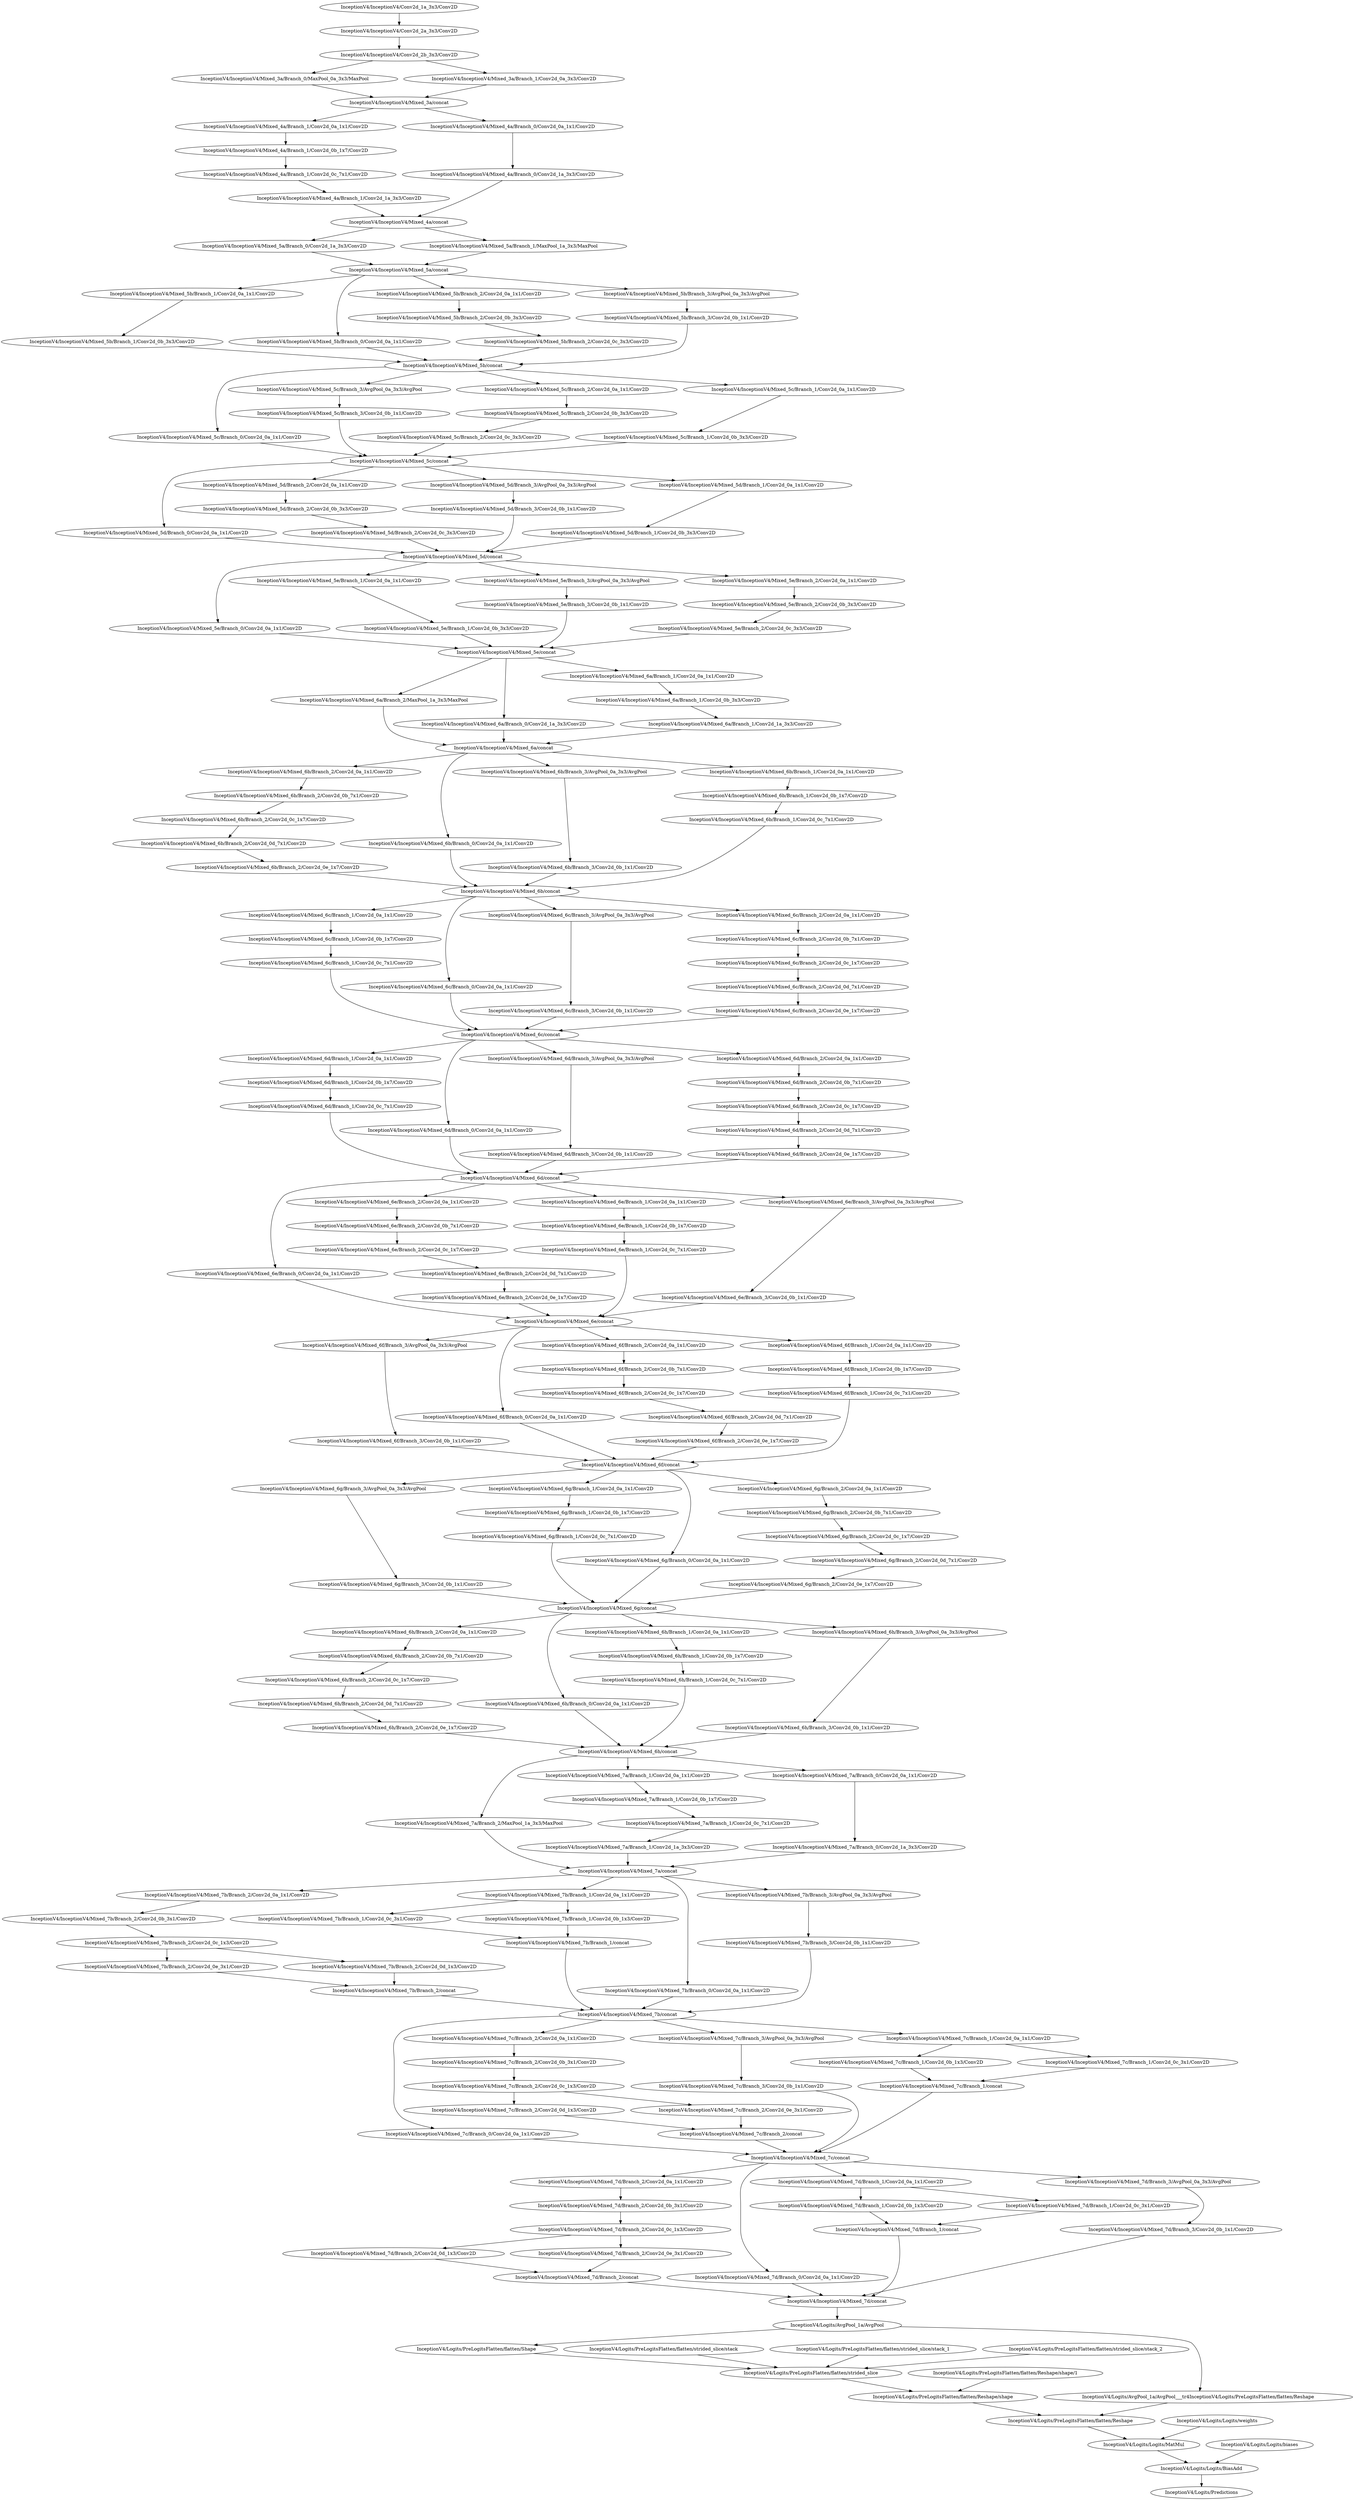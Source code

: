 digraph G {
"InceptionV4/InceptionV4/Conv2d_1a_3x3/Conv2D"->"InceptionV4/InceptionV4/Conv2d_2a_3x3/Conv2D";
"InceptionV4/InceptionV4/Conv2d_1a_3x3/Conv2D" [weight=1.0725555555555557];
"InceptionV4/InceptionV4/Conv2d_2a_3x3/Conv2D"->"InceptionV4/InceptionV4/Conv2d_2b_3x3/Conv2D";
"InceptionV4/InceptionV4/Conv2d_2a_3x3/Conv2D" [weight=3.6463];
"InceptionV4/InceptionV4/Conv2d_2b_3x3/Conv2D"->"InceptionV4/InceptionV4/Mixed_3a/Branch_0/MaxPool_0a_3x3/MaxPool";
"InceptionV4/InceptionV4/Conv2d_2b_3x3/Conv2D"->"InceptionV4/InceptionV4/Mixed_3a/Branch_1/Conv2d_0a_3x3/Conv2D";
"InceptionV4/InceptionV4/Conv2d_2b_3x3/Conv2D" [weight=6.1783];
"InceptionV4/InceptionV4/Mixed_3a/Branch_0/MaxPool_0a_3x3/MaxPool"->"InceptionV4/InceptionV4/Mixed_3a/concat";
"InceptionV4/InceptionV4/Mixed_3a/Branch_0/MaxPool_0a_3x3/MaxPool" [weight=0.803];
"InceptionV4/InceptionV4/Mixed_3a/Branch_1/Conv2d_0a_3x3/Conv2D"->"InceptionV4/InceptionV4/Mixed_3a/concat";
"InceptionV4/InceptionV4/Mixed_3a/Branch_1/Conv2d_0a_3x3/Conv2D" [weight=10.3258];
"InceptionV4/InceptionV4/Mixed_3a/concat"->"InceptionV4/InceptionV4/Mixed_4a/Branch_1/Conv2d_0a_1x1/Conv2D";
"InceptionV4/InceptionV4/Mixed_3a/concat"->"InceptionV4/InceptionV4/Mixed_4a/Branch_0/Conv2d_0a_1x1/Conv2D";
"InceptionV4/InceptionV4/Mixed_3a/concat" [weight=0.277];
"InceptionV4/InceptionV4/Mixed_4a/Branch_0/Conv2d_0a_1x1/Conv2D"->"InceptionV4/InceptionV4/Mixed_4a/Branch_0/Conv2d_1a_3x3/Conv2D";
"InceptionV4/InceptionV4/Mixed_4a/Branch_0/Conv2d_0a_1x1/Conv2D" [weight=2.1683000000000003];
"InceptionV4/InceptionV4/Mixed_4a/Branch_0/Conv2d_1a_3x3/Conv2D"->"InceptionV4/InceptionV4/Mixed_4a/concat";
"InceptionV4/InceptionV4/Mixed_4a/Branch_0/Conv2d_1a_3x3/Conv2D" [weight=3.3636];
"InceptionV4/InceptionV4/Mixed_4a/Branch_1/Conv2d_0a_1x1/Conv2D"->"InceptionV4/InceptionV4/Mixed_4a/Branch_1/Conv2d_0b_1x7/Conv2D";
"InceptionV4/InceptionV4/Mixed_4a/Branch_1/Conv2d_0a_1x1/Conv2D" [weight=2.1966];
"InceptionV4/InceptionV4/Mixed_4a/Branch_1/Conv2d_0b_1x7/Conv2D"->"InceptionV4/InceptionV4/Mixed_4a/Branch_1/Conv2d_0c_7x1/Conv2D";
"InceptionV4/InceptionV4/Mixed_4a/Branch_1/Conv2d_0b_1x7/Conv2D" [weight=5.3891];
"InceptionV4/InceptionV4/Mixed_4a/Branch_1/Conv2d_0c_7x1/Conv2D"->"InceptionV4/InceptionV4/Mixed_4a/Branch_1/Conv2d_1a_3x3/Conv2D";
"InceptionV4/InceptionV4/Mixed_4a/Branch_1/Conv2d_0c_7x1/Conv2D" [weight=5.7053];
"InceptionV4/InceptionV4/Mixed_4a/Branch_1/Conv2d_1a_3x3/Conv2D"->"InceptionV4/InceptionV4/Mixed_4a/concat";
"InceptionV4/InceptionV4/Mixed_4a/Branch_1/Conv2d_1a_3x3/Conv2D" [weight=3.3491];
"InceptionV4/InceptionV4/Mixed_4a/concat"->"InceptionV4/InceptionV4/Mixed_5a/Branch_0/Conv2d_1a_3x3/Conv2D";
"InceptionV4/InceptionV4/Mixed_4a/concat"->"InceptionV4/InceptionV4/Mixed_5a/Branch_1/MaxPool_1a_3x3/MaxPool";
"InceptionV4/InceptionV4/Mixed_4a/concat" [weight=0.38222222222222224];
"InceptionV4/InceptionV4/Mixed_5a/Branch_0/Conv2d_1a_3x3/Conv2D"->"InceptionV4/InceptionV4/Mixed_5a/concat";
"InceptionV4/InceptionV4/Mixed_5a/Branch_0/Conv2d_1a_3x3/Conv2D" [weight=15.5603];
"InceptionV4/InceptionV4/Mixed_5a/Branch_1/MaxPool_1a_3x3/MaxPool"->"InceptionV4/InceptionV4/Mixed_5a/concat";
"InceptionV4/InceptionV4/Mixed_5a/Branch_1/MaxPool_1a_3x3/MaxPool" [weight=0.4681];
"InceptionV4/InceptionV4/Mixed_5a/concat"->"InceptionV4/InceptionV4/Mixed_5b/Branch_1/Conv2d_0a_1x1/Conv2D";
"InceptionV4/InceptionV4/Mixed_5a/concat"->"InceptionV4/InceptionV4/Mixed_5b/Branch_0/Conv2d_0a_1x1/Conv2D";
"InceptionV4/InceptionV4/Mixed_5a/concat"->"InceptionV4/InceptionV4/Mixed_5b/Branch_2/Conv2d_0a_1x1/Conv2D";
"InceptionV4/InceptionV4/Mixed_5a/concat"->"InceptionV4/InceptionV4/Mixed_5b/Branch_3/AvgPool_0a_3x3/AvgPool";
"InceptionV4/InceptionV4/Mixed_5a/concat" [weight=0.16];
"InceptionV4/InceptionV4/Mixed_5b/Branch_0/Conv2d_0a_1x1/Conv2D"->"InceptionV4/InceptionV4/Mixed_5b/concat";
"InceptionV4/InceptionV4/Mixed_5b/Branch_0/Conv2d_0a_1x1/Conv2D" [weight=1.7216];
"InceptionV4/InceptionV4/Mixed_5b/Branch_1/Conv2d_0a_1x1/Conv2D"->"InceptionV4/InceptionV4/Mixed_5b/Branch_1/Conv2d_0b_3x3/Conv2D";
"InceptionV4/InceptionV4/Mixed_5b/Branch_1/Conv2d_0a_1x1/Conv2D" [weight=1.1890999999999998];
"InceptionV4/InceptionV4/Mixed_5b/Branch_1/Conv2d_0b_3x3/Conv2D"->"InceptionV4/InceptionV4/Mixed_5b/concat";
"InceptionV4/InceptionV4/Mixed_5b/Branch_1/Conv2d_0b_3x3/Conv2D" [weight=0.98];
"InceptionV4/InceptionV4/Mixed_5b/Branch_2/Conv2d_0a_1x1/Conv2D"->"InceptionV4/InceptionV4/Mixed_5b/Branch_2/Conv2d_0b_3x3/Conv2D";
"InceptionV4/InceptionV4/Mixed_5b/Branch_2/Conv2d_0a_1x1/Conv2D" [weight=1.2145];
"InceptionV4/InceptionV4/Mixed_5b/Branch_2/Conv2d_0b_3x3/Conv2D"->"InceptionV4/InceptionV4/Mixed_5b/Branch_2/Conv2d_0c_3x3/Conv2D";
"InceptionV4/InceptionV4/Mixed_5b/Branch_2/Conv2d_0b_3x3/Conv2D" [weight=0.9682000000000001];
"InceptionV4/InceptionV4/Mixed_5b/Branch_2/Conv2d_0c_3x3/Conv2D"->"InceptionV4/InceptionV4/Mixed_5b/concat";
"InceptionV4/InceptionV4/Mixed_5b/Branch_2/Conv2d_0c_3x3/Conv2D" [weight=1.3411];
"InceptionV4/InceptionV4/Mixed_5b/Branch_3/AvgPool_0a_3x3/AvgPool"->"InceptionV4/InceptionV4/Mixed_5b/Branch_3/Conv2d_0b_1x1/Conv2D";
"InceptionV4/InceptionV4/Mixed_5b/Branch_3/AvgPool_0a_3x3/AvgPool" [weight=0.9386];
"InceptionV4/InceptionV4/Mixed_5b/Branch_3/Conv2d_0b_1x1/Conv2D"->"InceptionV4/InceptionV4/Mixed_5b/concat";
"InceptionV4/InceptionV4/Mixed_5b/Branch_3/Conv2d_0b_1x1/Conv2D" [weight=1.5762];
"InceptionV4/InceptionV4/Mixed_5b/concat"->"InceptionV4/InceptionV4/Mixed_5c/Branch_0/Conv2d_0a_1x1/Conv2D";
"InceptionV4/InceptionV4/Mixed_5b/concat"->"InceptionV4/InceptionV4/Mixed_5c/Branch_3/AvgPool_0a_3x3/AvgPool";
"InceptionV4/InceptionV4/Mixed_5b/concat"->"InceptionV4/InceptionV4/Mixed_5c/Branch_2/Conv2d_0a_1x1/Conv2D";
"InceptionV4/InceptionV4/Mixed_5b/concat"->"InceptionV4/InceptionV4/Mixed_5c/Branch_1/Conv2d_0a_1x1/Conv2D";
"InceptionV4/InceptionV4/Mixed_5b/concat" [weight=0.1675];
"InceptionV4/InceptionV4/Mixed_5c/Branch_0/Conv2d_0a_1x1/Conv2D"->"InceptionV4/InceptionV4/Mixed_5c/concat";
"InceptionV4/InceptionV4/Mixed_5c/Branch_0/Conv2d_0a_1x1/Conv2D" [weight=1.6969];
"InceptionV4/InceptionV4/Mixed_5c/Branch_1/Conv2d_0a_1x1/Conv2D"->"InceptionV4/InceptionV4/Mixed_5c/Branch_1/Conv2d_0b_3x3/Conv2D";
"InceptionV4/InceptionV4/Mixed_5c/Branch_1/Conv2d_0a_1x1/Conv2D" [weight=1.1481];
"InceptionV4/InceptionV4/Mixed_5c/Branch_1/Conv2d_0b_3x3/Conv2D"->"InceptionV4/InceptionV4/Mixed_5c/concat";
"InceptionV4/InceptionV4/Mixed_5c/Branch_1/Conv2d_0b_3x3/Conv2D" [weight=0.9941];
"InceptionV4/InceptionV4/Mixed_5c/Branch_2/Conv2d_0a_1x1/Conv2D"->"InceptionV4/InceptionV4/Mixed_5c/Branch_2/Conv2d_0b_3x3/Conv2D";
"InceptionV4/InceptionV4/Mixed_5c/Branch_2/Conv2d_0a_1x1/Conv2D" [weight=1.1995];
"InceptionV4/InceptionV4/Mixed_5c/Branch_2/Conv2d_0b_3x3/Conv2D"->"InceptionV4/InceptionV4/Mixed_5c/Branch_2/Conv2d_0c_3x3/Conv2D";
"InceptionV4/InceptionV4/Mixed_5c/Branch_2/Conv2d_0b_3x3/Conv2D" [weight=0.9641000000000001];
"InceptionV4/InceptionV4/Mixed_5c/Branch_2/Conv2d_0c_3x3/Conv2D"->"InceptionV4/InceptionV4/Mixed_5c/concat";
"InceptionV4/InceptionV4/Mixed_5c/Branch_2/Conv2d_0c_3x3/Conv2D" [weight=1.3557000000000001];
"InceptionV4/InceptionV4/Mixed_5c/Branch_3/AvgPool_0a_3x3/AvgPool"->"InceptionV4/InceptionV4/Mixed_5c/Branch_3/Conv2d_0b_1x1/Conv2D";
"InceptionV4/InceptionV4/Mixed_5c/Branch_3/AvgPool_0a_3x3/AvgPool" [weight=0.9281];
"InceptionV4/InceptionV4/Mixed_5c/Branch_3/Conv2d_0b_1x1/Conv2D"->"InceptionV4/InceptionV4/Mixed_5c/concat";
"InceptionV4/InceptionV4/Mixed_5c/Branch_3/Conv2d_0b_1x1/Conv2D" [weight=1.5555999999999999];
"InceptionV4/InceptionV4/Mixed_5c/concat"->"InceptionV4/InceptionV4/Mixed_5d/Branch_0/Conv2d_0a_1x1/Conv2D";
"InceptionV4/InceptionV4/Mixed_5c/concat"->"InceptionV4/InceptionV4/Mixed_5d/Branch_2/Conv2d_0a_1x1/Conv2D";
"InceptionV4/InceptionV4/Mixed_5c/concat"->"InceptionV4/InceptionV4/Mixed_5d/Branch_3/AvgPool_0a_3x3/AvgPool";
"InceptionV4/InceptionV4/Mixed_5c/concat"->"InceptionV4/InceptionV4/Mixed_5d/Branch_1/Conv2d_0a_1x1/Conv2D";
"InceptionV4/InceptionV4/Mixed_5c/concat" [weight=0.1633];
"InceptionV4/InceptionV4/Mixed_5d/Branch_0/Conv2d_0a_1x1/Conv2D"->"InceptionV4/InceptionV4/Mixed_5d/concat";
"InceptionV4/InceptionV4/Mixed_5d/Branch_0/Conv2d_0a_1x1/Conv2D" [weight=1.6944000000000001];
"InceptionV4/InceptionV4/Mixed_5d/Branch_1/Conv2d_0a_1x1/Conv2D"->"InceptionV4/InceptionV4/Mixed_5d/Branch_1/Conv2d_0b_3x3/Conv2D";
"InceptionV4/InceptionV4/Mixed_5d/Branch_1/Conv2d_0a_1x1/Conv2D" [weight=1.1300999999999999];
"InceptionV4/InceptionV4/Mixed_5d/Branch_1/Conv2d_0b_3x3/Conv2D"->"InceptionV4/InceptionV4/Mixed_5d/concat";
"InceptionV4/InceptionV4/Mixed_5d/Branch_1/Conv2d_0b_3x3/Conv2D" [weight=0.9811];
"InceptionV4/InceptionV4/Mixed_5d/Branch_2/Conv2d_0a_1x1/Conv2D"->"InceptionV4/InceptionV4/Mixed_5d/Branch_2/Conv2d_0b_3x3/Conv2D";
"InceptionV4/InceptionV4/Mixed_5d/Branch_2/Conv2d_0a_1x1/Conv2D" [weight=1.2012];
"InceptionV4/InceptionV4/Mixed_5d/Branch_2/Conv2d_0b_3x3/Conv2D"->"InceptionV4/InceptionV4/Mixed_5d/Branch_2/Conv2d_0c_3x3/Conv2D";
"InceptionV4/InceptionV4/Mixed_5d/Branch_2/Conv2d_0b_3x3/Conv2D" [weight=0.9587];
"InceptionV4/InceptionV4/Mixed_5d/Branch_2/Conv2d_0c_3x3/Conv2D"->"InceptionV4/InceptionV4/Mixed_5d/concat";
"InceptionV4/InceptionV4/Mixed_5d/Branch_2/Conv2d_0c_3x3/Conv2D" [weight=1.3349000000000002];
"InceptionV4/InceptionV4/Mixed_5d/Branch_3/AvgPool_0a_3x3/AvgPool"->"InceptionV4/InceptionV4/Mixed_5d/Branch_3/Conv2d_0b_1x1/Conv2D";
"InceptionV4/InceptionV4/Mixed_5d/Branch_3/AvgPool_0a_3x3/AvgPool" [weight=0.9308];
"InceptionV4/InceptionV4/Mixed_5d/Branch_3/Conv2d_0b_1x1/Conv2D"->"InceptionV4/InceptionV4/Mixed_5d/concat";
"InceptionV4/InceptionV4/Mixed_5d/Branch_3/Conv2d_0b_1x1/Conv2D" [weight=1.5574000000000001];
"InceptionV4/InceptionV4/Mixed_5d/concat"->"InceptionV4/InceptionV4/Mixed_5e/Branch_0/Conv2d_0a_1x1/Conv2D";
"InceptionV4/InceptionV4/Mixed_5d/concat"->"InceptionV4/InceptionV4/Mixed_5e/Branch_1/Conv2d_0a_1x1/Conv2D";
"InceptionV4/InceptionV4/Mixed_5d/concat"->"InceptionV4/InceptionV4/Mixed_5e/Branch_3/AvgPool_0a_3x3/AvgPool";
"InceptionV4/InceptionV4/Mixed_5d/concat"->"InceptionV4/InceptionV4/Mixed_5e/Branch_2/Conv2d_0a_1x1/Conv2D";
"InceptionV4/InceptionV4/Mixed_5d/concat" [weight=0.157];
"InceptionV4/InceptionV4/Mixed_5e/Branch_0/Conv2d_0a_1x1/Conv2D"->"InceptionV4/InceptionV4/Mixed_5e/concat";
"InceptionV4/InceptionV4/Mixed_5e/Branch_0/Conv2d_0a_1x1/Conv2D" [weight=1.6859000000000002];
"InceptionV4/InceptionV4/Mixed_5e/Branch_1/Conv2d_0a_1x1/Conv2D"->"InceptionV4/InceptionV4/Mixed_5e/Branch_1/Conv2d_0b_3x3/Conv2D";
"InceptionV4/InceptionV4/Mixed_5e/Branch_1/Conv2d_0a_1x1/Conv2D" [weight=1.1317000000000002];
"InceptionV4/InceptionV4/Mixed_5e/Branch_1/Conv2d_0b_3x3/Conv2D"->"InceptionV4/InceptionV4/Mixed_5e/concat";
"InceptionV4/InceptionV4/Mixed_5e/Branch_1/Conv2d_0b_3x3/Conv2D" [weight=0.9777];
"InceptionV4/InceptionV4/Mixed_5e/Branch_2/Conv2d_0a_1x1/Conv2D"->"InceptionV4/InceptionV4/Mixed_5e/Branch_2/Conv2d_0b_3x3/Conv2D";
"InceptionV4/InceptionV4/Mixed_5e/Branch_2/Conv2d_0a_1x1/Conv2D" [weight=1.1952];
"InceptionV4/InceptionV4/Mixed_5e/Branch_2/Conv2d_0b_3x3/Conv2D"->"InceptionV4/InceptionV4/Mixed_5e/Branch_2/Conv2d_0c_3x3/Conv2D";
"InceptionV4/InceptionV4/Mixed_5e/Branch_2/Conv2d_0b_3x3/Conv2D" [weight=0.953];
"InceptionV4/InceptionV4/Mixed_5e/Branch_2/Conv2d_0c_3x3/Conv2D"->"InceptionV4/InceptionV4/Mixed_5e/concat";
"InceptionV4/InceptionV4/Mixed_5e/Branch_2/Conv2d_0c_3x3/Conv2D" [weight=1.3354000000000001];
"InceptionV4/InceptionV4/Mixed_5e/Branch_3/AvgPool_0a_3x3/AvgPool"->"InceptionV4/InceptionV4/Mixed_5e/Branch_3/Conv2d_0b_1x1/Conv2D";
"InceptionV4/InceptionV4/Mixed_5e/Branch_3/AvgPool_0a_3x3/AvgPool" [weight=0.9311];
"InceptionV4/InceptionV4/Mixed_5e/Branch_3/Conv2d_0b_1x1/Conv2D"->"InceptionV4/InceptionV4/Mixed_5e/concat";
"InceptionV4/InceptionV4/Mixed_5e/Branch_3/Conv2d_0b_1x1/Conv2D" [weight=1.538];
"InceptionV4/InceptionV4/Mixed_5e/concat"->"InceptionV4/InceptionV4/Mixed_6a/Branch_2/MaxPool_1a_3x3/MaxPool";
"InceptionV4/InceptionV4/Mixed_5e/concat"->"InceptionV4/InceptionV4/Mixed_6a/Branch_0/Conv2d_1a_3x3/Conv2D";
"InceptionV4/InceptionV4/Mixed_5e/concat"->"InceptionV4/InceptionV4/Mixed_6a/Branch_1/Conv2d_0a_1x1/Conv2D";
"InceptionV4/InceptionV4/Mixed_5e/concat" [weight=0.15444444444444447];
"InceptionV4/InceptionV4/Mixed_6a/Branch_0/Conv2d_1a_3x3/Conv2D"->"InceptionV4/InceptionV4/Mixed_6a/concat";
"InceptionV4/InceptionV4/Mixed_6a/Branch_0/Conv2d_1a_3x3/Conv2D" [weight=15.2776];
"InceptionV4/InceptionV4/Mixed_6a/Branch_1/Conv2d_0a_1x1/Conv2D"->"InceptionV4/InceptionV4/Mixed_6a/Branch_1/Conv2d_0b_3x3/Conv2D";
"InceptionV4/InceptionV4/Mixed_6a/Branch_1/Conv2d_0a_1x1/Conv2D" [weight=3.1624];
"InceptionV4/InceptionV4/Mixed_6a/Branch_1/Conv2d_0b_3x3/Conv2D"->"InceptionV4/InceptionV4/Mixed_6a/Branch_1/Conv2d_1a_3x3/Conv2D";
"InceptionV4/InceptionV4/Mixed_6a/Branch_1/Conv2d_0b_3x3/Conv2D" [weight=5.531];
"InceptionV4/InceptionV4/Mixed_6a/Branch_1/Conv2d_1a_3x3/Conv2D"->"InceptionV4/InceptionV4/Mixed_6a/concat";
"InceptionV4/InceptionV4/Mixed_6a/Branch_1/Conv2d_1a_3x3/Conv2D" [weight=5.8968];
"InceptionV4/InceptionV4/Mixed_6a/Branch_2/MaxPool_1a_3x3/MaxPool"->"InceptionV4/InceptionV4/Mixed_6a/concat";
"InceptionV4/InceptionV4/Mixed_6a/Branch_2/MaxPool_1a_3x3/MaxPool" [weight=0.24869999999999998];
"InceptionV4/InceptionV4/Mixed_6a/concat"->"InceptionV4/InceptionV4/Mixed_6b/Branch_2/Conv2d_0a_1x1/Conv2D";
"InceptionV4/InceptionV4/Mixed_6a/concat"->"InceptionV4/InceptionV4/Mixed_6b/Branch_0/Conv2d_0a_1x1/Conv2D";
"InceptionV4/InceptionV4/Mixed_6a/concat"->"InceptionV4/InceptionV4/Mixed_6b/Branch_3/AvgPool_0a_3x3/AvgPool";
"InceptionV4/InceptionV4/Mixed_6a/concat"->"InceptionV4/InceptionV4/Mixed_6b/Branch_1/Conv2d_0a_1x1/Conv2D";
"InceptionV4/InceptionV4/Mixed_6a/concat" [weight=0.10022222222222223];
"InceptionV4/InceptionV4/Mixed_6b/Branch_0/Conv2d_0a_1x1/Conv2D"->"InceptionV4/InceptionV4/Mixed_6b/concat";
"InceptionV4/InceptionV4/Mixed_6b/Branch_0/Conv2d_0a_1x1/Conv2D" [weight=4.1148];
"InceptionV4/InceptionV4/Mixed_6b/Branch_1/Conv2d_0a_1x1/Conv2D"->"InceptionV4/InceptionV4/Mixed_6b/Branch_1/Conv2d_0b_1x7/Conv2D";
"InceptionV4/InceptionV4/Mixed_6b/Branch_1/Conv2d_0a_1x1/Conv2D" [weight=2.1213];
"InceptionV4/InceptionV4/Mixed_6b/Branch_1/Conv2d_0b_1x7/Conv2D"->"InceptionV4/InceptionV4/Mixed_6b/Branch_1/Conv2d_0c_7x1/Conv2D";
"InceptionV4/InceptionV4/Mixed_6b/Branch_1/Conv2d_0b_1x7/Conv2D" [weight=3.3394];
"InceptionV4/InceptionV4/Mixed_6b/Branch_1/Conv2d_0c_7x1/Conv2D"->"InceptionV4/InceptionV4/Mixed_6b/concat";
"InceptionV4/InceptionV4/Mixed_6b/Branch_1/Conv2d_0c_7x1/Conv2D" [weight=4.5039];
"InceptionV4/InceptionV4/Mixed_6b/Branch_2/Conv2d_0a_1x1/Conv2D"->"InceptionV4/InceptionV4/Mixed_6b/Branch_2/Conv2d_0b_7x1/Conv2D";
"InceptionV4/InceptionV4/Mixed_6b/Branch_2/Conv2d_0a_1x1/Conv2D" [weight=2.1895];
"InceptionV4/InceptionV4/Mixed_6b/Branch_2/Conv2d_0b_7x1/Conv2D"->"InceptionV4/InceptionV4/Mixed_6b/Branch_2/Conv2d_0c_1x7/Conv2D";
"InceptionV4/InceptionV4/Mixed_6b/Branch_2/Conv2d_0b_7x1/Conv2D" [weight=2.9032];
"InceptionV4/InceptionV4/Mixed_6b/Branch_2/Conv2d_0c_1x7/Conv2D"->"InceptionV4/InceptionV4/Mixed_6b/Branch_2/Conv2d_0d_7x1/Conv2D";
"InceptionV4/InceptionV4/Mixed_6b/Branch_2/Conv2d_0c_1x7/Conv2D" [weight=3.3316];
"InceptionV4/InceptionV4/Mixed_6b/Branch_2/Conv2d_0d_7x1/Conv2D"->"InceptionV4/InceptionV4/Mixed_6b/Branch_2/Conv2d_0e_1x7/Conv2D";
"InceptionV4/InceptionV4/Mixed_6b/Branch_2/Conv2d_0d_7x1/Conv2D" [weight=3.9471];
"InceptionV4/InceptionV4/Mixed_6b/Branch_2/Conv2d_0e_1x7/Conv2D"->"InceptionV4/InceptionV4/Mixed_6b/concat";
"InceptionV4/InceptionV4/Mixed_6b/Branch_2/Conv2d_0e_1x7/Conv2D" [weight=4.4553];
"InceptionV4/InceptionV4/Mixed_6b/Branch_3/AvgPool_0a_3x3/AvgPool"->"InceptionV4/InceptionV4/Mixed_6b/Branch_3/Conv2d_0b_1x1/Conv2D";
"InceptionV4/InceptionV4/Mixed_6b/Branch_3/AvgPool_0a_3x3/AvgPool" [weight=0.5826];
"InceptionV4/InceptionV4/Mixed_6b/Branch_3/Conv2d_0b_1x1/Conv2D"->"InceptionV4/InceptionV4/Mixed_6b/concat";
"InceptionV4/InceptionV4/Mixed_6b/Branch_3/Conv2d_0b_1x1/Conv2D" [weight=1.4557];
"InceptionV4/InceptionV4/Mixed_6b/concat"->"InceptionV4/InceptionV4/Mixed_6c/Branch_1/Conv2d_0a_1x1/Conv2D";
"InceptionV4/InceptionV4/Mixed_6b/concat"->"InceptionV4/InceptionV4/Mixed_6c/Branch_0/Conv2d_0a_1x1/Conv2D";
"InceptionV4/InceptionV4/Mixed_6b/concat"->"InceptionV4/InceptionV4/Mixed_6c/Branch_3/AvgPool_0a_3x3/AvgPool";
"InceptionV4/InceptionV4/Mixed_6b/concat"->"InceptionV4/InceptionV4/Mixed_6c/Branch_2/Conv2d_0a_1x1/Conv2D";
"InceptionV4/InceptionV4/Mixed_6b/concat" [weight=0.1008];
"InceptionV4/InceptionV4/Mixed_6c/Branch_0/Conv2d_0a_1x1/Conv2D"->"InceptionV4/InceptionV4/Mixed_6c/concat";
"InceptionV4/InceptionV4/Mixed_6c/Branch_0/Conv2d_0a_1x1/Conv2D" [weight=4.1321];
"InceptionV4/InceptionV4/Mixed_6c/Branch_1/Conv2d_0a_1x1/Conv2D"->"InceptionV4/InceptionV4/Mixed_6c/Branch_1/Conv2d_0b_1x7/Conv2D";
"InceptionV4/InceptionV4/Mixed_6c/Branch_1/Conv2d_0a_1x1/Conv2D" [weight=2.1374];
"InceptionV4/InceptionV4/Mixed_6c/Branch_1/Conv2d_0b_1x7/Conv2D"->"InceptionV4/InceptionV4/Mixed_6c/Branch_1/Conv2d_0c_7x1/Conv2D";
"InceptionV4/InceptionV4/Mixed_6c/Branch_1/Conv2d_0b_1x7/Conv2D" [weight=3.3516];
"InceptionV4/InceptionV4/Mixed_6c/Branch_1/Conv2d_0c_7x1/Conv2D"->"InceptionV4/InceptionV4/Mixed_6c/concat";
"InceptionV4/InceptionV4/Mixed_6c/Branch_1/Conv2d_0c_7x1/Conv2D" [weight=4.5098];
"InceptionV4/InceptionV4/Mixed_6c/Branch_2/Conv2d_0a_1x1/Conv2D"->"InceptionV4/InceptionV4/Mixed_6c/Branch_2/Conv2d_0b_7x1/Conv2D";
"InceptionV4/InceptionV4/Mixed_6c/Branch_2/Conv2d_0a_1x1/Conv2D" [weight=2.1688];
"InceptionV4/InceptionV4/Mixed_6c/Branch_2/Conv2d_0b_7x1/Conv2D"->"InceptionV4/InceptionV4/Mixed_6c/Branch_2/Conv2d_0c_1x7/Conv2D";
"InceptionV4/InceptionV4/Mixed_6c/Branch_2/Conv2d_0b_7x1/Conv2D" [weight=2.9233000000000002];
"InceptionV4/InceptionV4/Mixed_6c/Branch_2/Conv2d_0c_1x7/Conv2D"->"InceptionV4/InceptionV4/Mixed_6c/Branch_2/Conv2d_0d_7x1/Conv2D";
"InceptionV4/InceptionV4/Mixed_6c/Branch_2/Conv2d_0c_1x7/Conv2D" [weight=3.3305];
"InceptionV4/InceptionV4/Mixed_6c/Branch_2/Conv2d_0d_7x1/Conv2D"->"InceptionV4/InceptionV4/Mixed_6c/Branch_2/Conv2d_0e_1x7/Conv2D";
"InceptionV4/InceptionV4/Mixed_6c/Branch_2/Conv2d_0d_7x1/Conv2D" [weight=3.9548];
"InceptionV4/InceptionV4/Mixed_6c/Branch_2/Conv2d_0e_1x7/Conv2D"->"InceptionV4/InceptionV4/Mixed_6c/concat";
"InceptionV4/InceptionV4/Mixed_6c/Branch_2/Conv2d_0e_1x7/Conv2D" [weight=4.4445];
"InceptionV4/InceptionV4/Mixed_6c/Branch_3/AvgPool_0a_3x3/AvgPool"->"InceptionV4/InceptionV4/Mixed_6c/Branch_3/Conv2d_0b_1x1/Conv2D";
"InceptionV4/InceptionV4/Mixed_6c/Branch_3/AvgPool_0a_3x3/AvgPool" [weight=0.5852];
"InceptionV4/InceptionV4/Mixed_6c/Branch_3/Conv2d_0b_1x1/Conv2D"->"InceptionV4/InceptionV4/Mixed_6c/concat";
"InceptionV4/InceptionV4/Mixed_6c/Branch_3/Conv2d_0b_1x1/Conv2D" [weight=1.4761];
"InceptionV4/InceptionV4/Mixed_6c/concat"->"InceptionV4/InceptionV4/Mixed_6d/Branch_1/Conv2d_0a_1x1/Conv2D";
"InceptionV4/InceptionV4/Mixed_6c/concat"->"InceptionV4/InceptionV4/Mixed_6d/Branch_0/Conv2d_0a_1x1/Conv2D";
"InceptionV4/InceptionV4/Mixed_6c/concat"->"InceptionV4/InceptionV4/Mixed_6d/Branch_3/AvgPool_0a_3x3/AvgPool";
"InceptionV4/InceptionV4/Mixed_6c/concat"->"InceptionV4/InceptionV4/Mixed_6d/Branch_2/Conv2d_0a_1x1/Conv2D";
"InceptionV4/InceptionV4/Mixed_6c/concat" [weight=0.1029];
"InceptionV4/InceptionV4/Mixed_6d/Branch_0/Conv2d_0a_1x1/Conv2D"->"InceptionV4/InceptionV4/Mixed_6d/concat";
"InceptionV4/InceptionV4/Mixed_6d/Branch_0/Conv2d_0a_1x1/Conv2D" [weight=4.1331999999999995];
"InceptionV4/InceptionV4/Mixed_6d/Branch_1/Conv2d_0a_1x1/Conv2D"->"InceptionV4/InceptionV4/Mixed_6d/Branch_1/Conv2d_0b_1x7/Conv2D";
"InceptionV4/InceptionV4/Mixed_6d/Branch_1/Conv2d_0a_1x1/Conv2D" [weight=2.1489000000000003];
"InceptionV4/InceptionV4/Mixed_6d/Branch_1/Conv2d_0b_1x7/Conv2D"->"InceptionV4/InceptionV4/Mixed_6d/Branch_1/Conv2d_0c_7x1/Conv2D";
"InceptionV4/InceptionV4/Mixed_6d/Branch_1/Conv2d_0b_1x7/Conv2D" [weight=3.3377];
"InceptionV4/InceptionV4/Mixed_6d/Branch_1/Conv2d_0c_7x1/Conv2D"->"InceptionV4/InceptionV4/Mixed_6d/concat";
"InceptionV4/InceptionV4/Mixed_6d/Branch_1/Conv2d_0c_7x1/Conv2D" [weight=4.492];
"InceptionV4/InceptionV4/Mixed_6d/Branch_2/Conv2d_0a_1x1/Conv2D"->"InceptionV4/InceptionV4/Mixed_6d/Branch_2/Conv2d_0b_7x1/Conv2D";
"InceptionV4/InceptionV4/Mixed_6d/Branch_2/Conv2d_0a_1x1/Conv2D" [weight=2.1585];
"InceptionV4/InceptionV4/Mixed_6d/Branch_2/Conv2d_0b_7x1/Conv2D"->"InceptionV4/InceptionV4/Mixed_6d/Branch_2/Conv2d_0c_1x7/Conv2D";
"InceptionV4/InceptionV4/Mixed_6d/Branch_2/Conv2d_0b_7x1/Conv2D" [weight=2.9199];
"InceptionV4/InceptionV4/Mixed_6d/Branch_2/Conv2d_0c_1x7/Conv2D"->"InceptionV4/InceptionV4/Mixed_6d/Branch_2/Conv2d_0d_7x1/Conv2D";
"InceptionV4/InceptionV4/Mixed_6d/Branch_2/Conv2d_0c_1x7/Conv2D" [weight=3.3392];
"InceptionV4/InceptionV4/Mixed_6d/Branch_2/Conv2d_0d_7x1/Conv2D"->"InceptionV4/InceptionV4/Mixed_6d/Branch_2/Conv2d_0e_1x7/Conv2D";
"InceptionV4/InceptionV4/Mixed_6d/Branch_2/Conv2d_0d_7x1/Conv2D" [weight=3.9568000000000003];
"InceptionV4/InceptionV4/Mixed_6d/Branch_2/Conv2d_0e_1x7/Conv2D"->"InceptionV4/InceptionV4/Mixed_6d/concat";
"InceptionV4/InceptionV4/Mixed_6d/Branch_2/Conv2d_0e_1x7/Conv2D" [weight=4.4429];
"InceptionV4/InceptionV4/Mixed_6d/Branch_3/AvgPool_0a_3x3/AvgPool"->"InceptionV4/InceptionV4/Mixed_6d/Branch_3/Conv2d_0b_1x1/Conv2D";
"InceptionV4/InceptionV4/Mixed_6d/Branch_3/AvgPool_0a_3x3/AvgPool" [weight=0.5834];
"InceptionV4/InceptionV4/Mixed_6d/Branch_3/Conv2d_0b_1x1/Conv2D"->"InceptionV4/InceptionV4/Mixed_6d/concat";
"InceptionV4/InceptionV4/Mixed_6d/Branch_3/Conv2d_0b_1x1/Conv2D" [weight=1.4659];
"InceptionV4/InceptionV4/Mixed_6d/concat"->"InceptionV4/InceptionV4/Mixed_6e/Branch_0/Conv2d_0a_1x1/Conv2D";
"InceptionV4/InceptionV4/Mixed_6d/concat"->"InceptionV4/InceptionV4/Mixed_6e/Branch_2/Conv2d_0a_1x1/Conv2D";
"InceptionV4/InceptionV4/Mixed_6d/concat"->"InceptionV4/InceptionV4/Mixed_6e/Branch_1/Conv2d_0a_1x1/Conv2D";
"InceptionV4/InceptionV4/Mixed_6d/concat"->"InceptionV4/InceptionV4/Mixed_6e/Branch_3/AvgPool_0a_3x3/AvgPool";
"InceptionV4/InceptionV4/Mixed_6d/concat" [weight=0.1004];
"InceptionV4/InceptionV4/Mixed_6e/Branch_0/Conv2d_0a_1x1/Conv2D"->"InceptionV4/InceptionV4/Mixed_6e/concat";
"InceptionV4/InceptionV4/Mixed_6e/Branch_0/Conv2d_0a_1x1/Conv2D" [weight=4.1623];
"InceptionV4/InceptionV4/Mixed_6e/Branch_1/Conv2d_0a_1x1/Conv2D"->"InceptionV4/InceptionV4/Mixed_6e/Branch_1/Conv2d_0b_1x7/Conv2D";
"InceptionV4/InceptionV4/Mixed_6e/Branch_1/Conv2d_0a_1x1/Conv2D" [weight=2.1438];
"InceptionV4/InceptionV4/Mixed_6e/Branch_1/Conv2d_0b_1x7/Conv2D"->"InceptionV4/InceptionV4/Mixed_6e/Branch_1/Conv2d_0c_7x1/Conv2D";
"InceptionV4/InceptionV4/Mixed_6e/Branch_1/Conv2d_0b_1x7/Conv2D" [weight=3.3374];
"InceptionV4/InceptionV4/Mixed_6e/Branch_1/Conv2d_0c_7x1/Conv2D"->"InceptionV4/InceptionV4/Mixed_6e/concat";
"InceptionV4/InceptionV4/Mixed_6e/Branch_1/Conv2d_0c_7x1/Conv2D" [weight=4.499899999999999];
"InceptionV4/InceptionV4/Mixed_6e/Branch_2/Conv2d_0a_1x1/Conv2D"->"InceptionV4/InceptionV4/Mixed_6e/Branch_2/Conv2d_0b_7x1/Conv2D";
"InceptionV4/InceptionV4/Mixed_6e/Branch_2/Conv2d_0a_1x1/Conv2D" [weight=2.1835999999999998];
"InceptionV4/InceptionV4/Mixed_6e/Branch_2/Conv2d_0b_7x1/Conv2D"->"InceptionV4/InceptionV4/Mixed_6e/Branch_2/Conv2d_0c_1x7/Conv2D";
"InceptionV4/InceptionV4/Mixed_6e/Branch_2/Conv2d_0b_7x1/Conv2D" [weight=2.9221999999999997];
"InceptionV4/InceptionV4/Mixed_6e/Branch_2/Conv2d_0c_1x7/Conv2D"->"InceptionV4/InceptionV4/Mixed_6e/Branch_2/Conv2d_0d_7x1/Conv2D";
"InceptionV4/InceptionV4/Mixed_6e/Branch_2/Conv2d_0c_1x7/Conv2D" [weight=3.333];
"InceptionV4/InceptionV4/Mixed_6e/Branch_2/Conv2d_0d_7x1/Conv2D"->"InceptionV4/InceptionV4/Mixed_6e/Branch_2/Conv2d_0e_1x7/Conv2D";
"InceptionV4/InceptionV4/Mixed_6e/Branch_2/Conv2d_0d_7x1/Conv2D" [weight=3.9480999999999997];
"InceptionV4/InceptionV4/Mixed_6e/Branch_2/Conv2d_0e_1x7/Conv2D"->"InceptionV4/InceptionV4/Mixed_6e/concat";
"InceptionV4/InceptionV4/Mixed_6e/Branch_2/Conv2d_0e_1x7/Conv2D" [weight=4.4307];
"InceptionV4/InceptionV4/Mixed_6e/Branch_3/AvgPool_0a_3x3/AvgPool"->"InceptionV4/InceptionV4/Mixed_6e/Branch_3/Conv2d_0b_1x1/Conv2D";
"InceptionV4/InceptionV4/Mixed_6e/Branch_3/AvgPool_0a_3x3/AvgPool" [weight=0.5921000000000001];
"InceptionV4/InceptionV4/Mixed_6e/Branch_3/Conv2d_0b_1x1/Conv2D"->"InceptionV4/InceptionV4/Mixed_6e/concat";
"InceptionV4/InceptionV4/Mixed_6e/Branch_3/Conv2d_0b_1x1/Conv2D" [weight=1.4725];
"InceptionV4/InceptionV4/Mixed_6e/concat"->"InceptionV4/InceptionV4/Mixed_6f/Branch_3/AvgPool_0a_3x3/AvgPool";
"InceptionV4/InceptionV4/Mixed_6e/concat"->"InceptionV4/InceptionV4/Mixed_6f/Branch_0/Conv2d_0a_1x1/Conv2D";
"InceptionV4/InceptionV4/Mixed_6e/concat"->"InceptionV4/InceptionV4/Mixed_6f/Branch_2/Conv2d_0a_1x1/Conv2D";
"InceptionV4/InceptionV4/Mixed_6e/concat"->"InceptionV4/InceptionV4/Mixed_6f/Branch_1/Conv2d_0a_1x1/Conv2D";
"InceptionV4/InceptionV4/Mixed_6e/concat" [weight=0.1004];
"InceptionV4/InceptionV4/Mixed_6f/Branch_0/Conv2d_0a_1x1/Conv2D"->"InceptionV4/InceptionV4/Mixed_6f/concat";
"InceptionV4/InceptionV4/Mixed_6f/Branch_0/Conv2d_0a_1x1/Conv2D" [weight=4.148];
"InceptionV4/InceptionV4/Mixed_6f/Branch_1/Conv2d_0a_1x1/Conv2D"->"InceptionV4/InceptionV4/Mixed_6f/Branch_1/Conv2d_0b_1x7/Conv2D";
"InceptionV4/InceptionV4/Mixed_6f/Branch_1/Conv2d_0a_1x1/Conv2D" [weight=2.1325];
"InceptionV4/InceptionV4/Mixed_6f/Branch_1/Conv2d_0b_1x7/Conv2D"->"InceptionV4/InceptionV4/Mixed_6f/Branch_1/Conv2d_0c_7x1/Conv2D";
"InceptionV4/InceptionV4/Mixed_6f/Branch_1/Conv2d_0b_1x7/Conv2D" [weight=3.3454];
"InceptionV4/InceptionV4/Mixed_6f/Branch_1/Conv2d_0c_7x1/Conv2D"->"InceptionV4/InceptionV4/Mixed_6f/concat";
"InceptionV4/InceptionV4/Mixed_6f/Branch_1/Conv2d_0c_7x1/Conv2D" [weight=4.5028999999999995];
"InceptionV4/InceptionV4/Mixed_6f/Branch_2/Conv2d_0a_1x1/Conv2D"->"InceptionV4/InceptionV4/Mixed_6f/Branch_2/Conv2d_0b_7x1/Conv2D";
"InceptionV4/InceptionV4/Mixed_6f/Branch_2/Conv2d_0a_1x1/Conv2D" [weight=2.1709];
"InceptionV4/InceptionV4/Mixed_6f/Branch_2/Conv2d_0b_7x1/Conv2D"->"InceptionV4/InceptionV4/Mixed_6f/Branch_2/Conv2d_0c_1x7/Conv2D";
"InceptionV4/InceptionV4/Mixed_6f/Branch_2/Conv2d_0b_7x1/Conv2D" [weight=2.9318];
"InceptionV4/InceptionV4/Mixed_6f/Branch_2/Conv2d_0c_1x7/Conv2D"->"InceptionV4/InceptionV4/Mixed_6f/Branch_2/Conv2d_0d_7x1/Conv2D";
"InceptionV4/InceptionV4/Mixed_6f/Branch_2/Conv2d_0c_1x7/Conv2D" [weight=3.3293000000000004];
"InceptionV4/InceptionV4/Mixed_6f/Branch_2/Conv2d_0d_7x1/Conv2D"->"InceptionV4/InceptionV4/Mixed_6f/Branch_2/Conv2d_0e_1x7/Conv2D";
"InceptionV4/InceptionV4/Mixed_6f/Branch_2/Conv2d_0d_7x1/Conv2D" [weight=3.9646999999999997];
"InceptionV4/InceptionV4/Mixed_6f/Branch_2/Conv2d_0e_1x7/Conv2D"->"InceptionV4/InceptionV4/Mixed_6f/concat";
"InceptionV4/InceptionV4/Mixed_6f/Branch_2/Conv2d_0e_1x7/Conv2D" [weight=4.4436];
"InceptionV4/InceptionV4/Mixed_6f/Branch_3/AvgPool_0a_3x3/AvgPool"->"InceptionV4/InceptionV4/Mixed_6f/Branch_3/Conv2d_0b_1x1/Conv2D";
"InceptionV4/InceptionV4/Mixed_6f/Branch_3/AvgPool_0a_3x3/AvgPool" [weight=0.5855];
"InceptionV4/InceptionV4/Mixed_6f/Branch_3/Conv2d_0b_1x1/Conv2D"->"InceptionV4/InceptionV4/Mixed_6f/concat";
"InceptionV4/InceptionV4/Mixed_6f/Branch_3/Conv2d_0b_1x1/Conv2D" [weight=1.4627999999999999];
"InceptionV4/InceptionV4/Mixed_6f/concat"->"InceptionV4/InceptionV4/Mixed_6g/Branch_3/AvgPool_0a_3x3/AvgPool";
"InceptionV4/InceptionV4/Mixed_6f/concat"->"InceptionV4/InceptionV4/Mixed_6g/Branch_1/Conv2d_0a_1x1/Conv2D";
"InceptionV4/InceptionV4/Mixed_6f/concat"->"InceptionV4/InceptionV4/Mixed_6g/Branch_0/Conv2d_0a_1x1/Conv2D";
"InceptionV4/InceptionV4/Mixed_6f/concat"->"InceptionV4/InceptionV4/Mixed_6g/Branch_2/Conv2d_0a_1x1/Conv2D";
"InceptionV4/InceptionV4/Mixed_6f/concat" [weight=0.1026];
"InceptionV4/InceptionV4/Mixed_6g/Branch_0/Conv2d_0a_1x1/Conv2D"->"InceptionV4/InceptionV4/Mixed_6g/concat";
"InceptionV4/InceptionV4/Mixed_6g/Branch_0/Conv2d_0a_1x1/Conv2D" [weight=4.1575];
"InceptionV4/InceptionV4/Mixed_6g/Branch_1/Conv2d_0a_1x1/Conv2D"->"InceptionV4/InceptionV4/Mixed_6g/Branch_1/Conv2d_0b_1x7/Conv2D";
"InceptionV4/InceptionV4/Mixed_6g/Branch_1/Conv2d_0a_1x1/Conv2D" [weight=2.1536];
"InceptionV4/InceptionV4/Mixed_6g/Branch_1/Conv2d_0b_1x7/Conv2D"->"InceptionV4/InceptionV4/Mixed_6g/Branch_1/Conv2d_0c_7x1/Conv2D";
"InceptionV4/InceptionV4/Mixed_6g/Branch_1/Conv2d_0b_1x7/Conv2D" [weight=3.3316];
"InceptionV4/InceptionV4/Mixed_6g/Branch_1/Conv2d_0c_7x1/Conv2D"->"InceptionV4/InceptionV4/Mixed_6g/concat";
"InceptionV4/InceptionV4/Mixed_6g/Branch_1/Conv2d_0c_7x1/Conv2D" [weight=4.5043];
"InceptionV4/InceptionV4/Mixed_6g/Branch_2/Conv2d_0a_1x1/Conv2D"->"InceptionV4/InceptionV4/Mixed_6g/Branch_2/Conv2d_0b_7x1/Conv2D";
"InceptionV4/InceptionV4/Mixed_6g/Branch_2/Conv2d_0a_1x1/Conv2D" [weight=2.164];
"InceptionV4/InceptionV4/Mixed_6g/Branch_2/Conv2d_0b_7x1/Conv2D"->"InceptionV4/InceptionV4/Mixed_6g/Branch_2/Conv2d_0c_1x7/Conv2D";
"InceptionV4/InceptionV4/Mixed_6g/Branch_2/Conv2d_0b_7x1/Conv2D" [weight=2.9141];
"InceptionV4/InceptionV4/Mixed_6g/Branch_2/Conv2d_0c_1x7/Conv2D"->"InceptionV4/InceptionV4/Mixed_6g/Branch_2/Conv2d_0d_7x1/Conv2D";
"InceptionV4/InceptionV4/Mixed_6g/Branch_2/Conv2d_0c_1x7/Conv2D" [weight=3.3447];
"InceptionV4/InceptionV4/Mixed_6g/Branch_2/Conv2d_0d_7x1/Conv2D"->"InceptionV4/InceptionV4/Mixed_6g/Branch_2/Conv2d_0e_1x7/Conv2D";
"InceptionV4/InceptionV4/Mixed_6g/Branch_2/Conv2d_0d_7x1/Conv2D" [weight=3.9565];
"InceptionV4/InceptionV4/Mixed_6g/Branch_2/Conv2d_0e_1x7/Conv2D"->"InceptionV4/InceptionV4/Mixed_6g/concat";
"InceptionV4/InceptionV4/Mixed_6g/Branch_2/Conv2d_0e_1x7/Conv2D" [weight=4.4418];
"InceptionV4/InceptionV4/Mixed_6g/Branch_3/AvgPool_0a_3x3/AvgPool"->"InceptionV4/InceptionV4/Mixed_6g/Branch_3/Conv2d_0b_1x1/Conv2D";
"InceptionV4/InceptionV4/Mixed_6g/Branch_3/AvgPool_0a_3x3/AvgPool" [weight=0.5798];
"InceptionV4/InceptionV4/Mixed_6g/Branch_3/Conv2d_0b_1x1/Conv2D"->"InceptionV4/InceptionV4/Mixed_6g/concat";
"InceptionV4/InceptionV4/Mixed_6g/Branch_3/Conv2d_0b_1x1/Conv2D" [weight=1.4572];
"InceptionV4/InceptionV4/Mixed_6g/concat"->"InceptionV4/InceptionV4/Mixed_6h/Branch_2/Conv2d_0a_1x1/Conv2D";
"InceptionV4/InceptionV4/Mixed_6g/concat"->"InceptionV4/InceptionV4/Mixed_6h/Branch_0/Conv2d_0a_1x1/Conv2D";
"InceptionV4/InceptionV4/Mixed_6g/concat"->"InceptionV4/InceptionV4/Mixed_6h/Branch_1/Conv2d_0a_1x1/Conv2D";
"InceptionV4/InceptionV4/Mixed_6g/concat"->"InceptionV4/InceptionV4/Mixed_6h/Branch_3/AvgPool_0a_3x3/AvgPool";
"InceptionV4/InceptionV4/Mixed_6g/concat" [weight=0.10177777777777777];
"InceptionV4/InceptionV4/Mixed_6h/Branch_0/Conv2d_0a_1x1/Conv2D"->"InceptionV4/InceptionV4/Mixed_6h/concat";
"InceptionV4/InceptionV4/Mixed_6h/Branch_0/Conv2d_0a_1x1/Conv2D" [weight=4.1416];
"InceptionV4/InceptionV4/Mixed_6h/Branch_1/Conv2d_0a_1x1/Conv2D"->"InceptionV4/InceptionV4/Mixed_6h/Branch_1/Conv2d_0b_1x7/Conv2D";
"InceptionV4/InceptionV4/Mixed_6h/Branch_1/Conv2d_0a_1x1/Conv2D" [weight=2.1373];
"InceptionV4/InceptionV4/Mixed_6h/Branch_1/Conv2d_0b_1x7/Conv2D"->"InceptionV4/InceptionV4/Mixed_6h/Branch_1/Conv2d_0c_7x1/Conv2D";
"InceptionV4/InceptionV4/Mixed_6h/Branch_1/Conv2d_0b_1x7/Conv2D" [weight=3.3464];
"InceptionV4/InceptionV4/Mixed_6h/Branch_1/Conv2d_0c_7x1/Conv2D"->"InceptionV4/InceptionV4/Mixed_6h/concat";
"InceptionV4/InceptionV4/Mixed_6h/Branch_1/Conv2d_0c_7x1/Conv2D" [weight=4.4942];
"InceptionV4/InceptionV4/Mixed_6h/Branch_2/Conv2d_0a_1x1/Conv2D"->"InceptionV4/InceptionV4/Mixed_6h/Branch_2/Conv2d_0b_7x1/Conv2D";
"InceptionV4/InceptionV4/Mixed_6h/Branch_2/Conv2d_0a_1x1/Conv2D" [weight=2.1759];
"InceptionV4/InceptionV4/Mixed_6h/Branch_2/Conv2d_0b_7x1/Conv2D"->"InceptionV4/InceptionV4/Mixed_6h/Branch_2/Conv2d_0c_1x7/Conv2D";
"InceptionV4/InceptionV4/Mixed_6h/Branch_2/Conv2d_0b_7x1/Conv2D" [weight=2.9151];
"InceptionV4/InceptionV4/Mixed_6h/Branch_2/Conv2d_0c_1x7/Conv2D"->"InceptionV4/InceptionV4/Mixed_6h/Branch_2/Conv2d_0d_7x1/Conv2D";
"InceptionV4/InceptionV4/Mixed_6h/Branch_2/Conv2d_0c_1x7/Conv2D" [weight=3.347];
"InceptionV4/InceptionV4/Mixed_6h/Branch_2/Conv2d_0d_7x1/Conv2D"->"InceptionV4/InceptionV4/Mixed_6h/Branch_2/Conv2d_0e_1x7/Conv2D";
"InceptionV4/InceptionV4/Mixed_6h/Branch_2/Conv2d_0d_7x1/Conv2D" [weight=3.9598];
"InceptionV4/InceptionV4/Mixed_6h/Branch_2/Conv2d_0e_1x7/Conv2D"->"InceptionV4/InceptionV4/Mixed_6h/concat";
"InceptionV4/InceptionV4/Mixed_6h/Branch_2/Conv2d_0e_1x7/Conv2D" [weight=4.448];
"InceptionV4/InceptionV4/Mixed_6h/Branch_3/AvgPool_0a_3x3/AvgPool"->"InceptionV4/InceptionV4/Mixed_6h/Branch_3/Conv2d_0b_1x1/Conv2D";
"InceptionV4/InceptionV4/Mixed_6h/Branch_3/AvgPool_0a_3x3/AvgPool" [weight=0.5801000000000001];
"InceptionV4/InceptionV4/Mixed_6h/Branch_3/Conv2d_0b_1x1/Conv2D"->"InceptionV4/InceptionV4/Mixed_6h/concat";
"InceptionV4/InceptionV4/Mixed_6h/Branch_3/Conv2d_0b_1x1/Conv2D" [weight=1.4790999999999999];
"InceptionV4/InceptionV4/Mixed_6h/concat"->"InceptionV4/InceptionV4/Mixed_7a/Branch_2/MaxPool_1a_3x3/MaxPool";
"InceptionV4/InceptionV4/Mixed_6h/concat"->"InceptionV4/InceptionV4/Mixed_7a/Branch_1/Conv2d_0a_1x1/Conv2D";
"InceptionV4/InceptionV4/Mixed_6h/concat"->"InceptionV4/InceptionV4/Mixed_7a/Branch_0/Conv2d_0a_1x1/Conv2D";
"InceptionV4/InceptionV4/Mixed_6h/concat" [weight=0.1011];
"InceptionV4/InceptionV4/Mixed_7a/Branch_0/Conv2d_0a_1x1/Conv2D"->"InceptionV4/InceptionV4/Mixed_7a/Branch_0/Conv2d_1a_3x3/Conv2D";
"InceptionV4/InceptionV4/Mixed_7a/Branch_0/Conv2d_0a_1x1/Conv2D" [weight=2.1533];
"InceptionV4/InceptionV4/Mixed_7a/Branch_0/Conv2d_1a_3x3/Conv2D"->"InceptionV4/InceptionV4/Mixed_7a/concat";
"InceptionV4/InceptionV4/Mixed_7a/Branch_0/Conv2d_1a_3x3/Conv2D" [weight=0.9342999999999999];
"InceptionV4/InceptionV4/Mixed_7a/Branch_1/Conv2d_0a_1x1/Conv2D"->"InceptionV4/InceptionV4/Mixed_7a/Branch_1/Conv2d_0b_1x7/Conv2D";
"InceptionV4/InceptionV4/Mixed_7a/Branch_1/Conv2d_0a_1x1/Conv2D" [weight=2.8214];
"InceptionV4/InceptionV4/Mixed_7a/Branch_1/Conv2d_0b_1x7/Conv2D"->"InceptionV4/InceptionV4/Mixed_7a/Branch_1/Conv2d_0c_7x1/Conv2D";
"InceptionV4/InceptionV4/Mixed_7a/Branch_1/Conv2d_0b_1x7/Conv2D" [weight=5.1122];
"InceptionV4/InceptionV4/Mixed_7a/Branch_1/Conv2d_0c_7x1/Conv2D"->"InceptionV4/InceptionV4/Mixed_7a/Branch_1/Conv2d_1a_3x3/Conv2D";
"InceptionV4/InceptionV4/Mixed_7a/Branch_1/Conv2d_0c_7x1/Conv2D" [weight=6.3932];
"InceptionV4/InceptionV4/Mixed_7a/Branch_1/Conv2d_1a_3x3/Conv2D"->"InceptionV4/InceptionV4/Mixed_7a/concat";
"InceptionV4/InceptionV4/Mixed_7a/Branch_1/Conv2d_1a_3x3/Conv2D" [weight=2.5365];
"InceptionV4/InceptionV4/Mixed_7a/Branch_2/MaxPool_1a_3x3/MaxPool"->"InceptionV4/InceptionV4/Mixed_7a/concat";
"InceptionV4/InceptionV4/Mixed_7a/Branch_2/MaxPool_1a_3x3/MaxPool" [weight=0.18380000000000002];
"InceptionV4/InceptionV4/Mixed_7a/concat"->"InceptionV4/InceptionV4/Mixed_7b/Branch_2/Conv2d_0a_1x1/Conv2D";
"InceptionV4/InceptionV4/Mixed_7a/concat"->"InceptionV4/InceptionV4/Mixed_7b/Branch_1/Conv2d_0a_1x1/Conv2D";
"InceptionV4/InceptionV4/Mixed_7a/concat"->"InceptionV4/InceptionV4/Mixed_7b/Branch_0/Conv2d_0a_1x1/Conv2D";
"InceptionV4/InceptionV4/Mixed_7a/concat"->"InceptionV4/InceptionV4/Mixed_7b/Branch_3/AvgPool_0a_3x3/AvgPool";
"InceptionV4/InceptionV4/Mixed_7a/concat" [weight=0.03111111111111111];
"InceptionV4/InceptionV4/Mixed_7b/Branch_0/Conv2d_0a_1x1/Conv2D"->"InceptionV4/InceptionV4/Mixed_7b/concat";
"InceptionV4/InceptionV4/Mixed_7b/Branch_0/Conv2d_0a_1x1/Conv2D" [weight=0.9924];
"InceptionV4/InceptionV4/Mixed_7b/Branch_1/Conv2d_0a_1x1/Conv2D"->"InceptionV4/InceptionV4/Mixed_7b/Branch_1/Conv2d_0c_3x1/Conv2D";
"InceptionV4/InceptionV4/Mixed_7b/Branch_1/Conv2d_0a_1x1/Conv2D"->"InceptionV4/InceptionV4/Mixed_7b/Branch_1/Conv2d_0b_1x3/Conv2D";
"InceptionV4/InceptionV4/Mixed_7b/Branch_1/Conv2d_0a_1x1/Conv2D" [weight=1.4334];
"InceptionV4/InceptionV4/Mixed_7b/Branch_1/Conv2d_0b_1x3/Conv2D"->"InceptionV4/InceptionV4/Mixed_7b/Branch_1/concat";
"InceptionV4/InceptionV4/Mixed_7b/Branch_1/Conv2d_0b_1x3/Conv2D" [weight=0.7897000000000001];
"InceptionV4/InceptionV4/Mixed_7b/Branch_1/Conv2d_0c_3x1/Conv2D"->"InceptionV4/InceptionV4/Mixed_7b/Branch_1/concat";
"InceptionV4/InceptionV4/Mixed_7b/Branch_1/Conv2d_0c_3x1/Conv2D" [weight=0.7983];
"InceptionV4/InceptionV4/Mixed_7b/Branch_1/concat"->"InceptionV4/InceptionV4/Mixed_7b/concat";
"InceptionV4/InceptionV4/Mixed_7b/Branch_1/concat" [weight=0.009];
"InceptionV4/InceptionV4/Mixed_7b/Branch_2/Conv2d_0a_1x1/Conv2D"->"InceptionV4/InceptionV4/Mixed_7b/Branch_2/Conv2d_0b_3x1/Conv2D";
"InceptionV4/InceptionV4/Mixed_7b/Branch_2/Conv2d_0a_1x1/Conv2D" [weight=1.4646];
"InceptionV4/InceptionV4/Mixed_7b/Branch_2/Conv2d_0b_3x1/Conv2D"->"InceptionV4/InceptionV4/Mixed_7b/Branch_2/Conv2d_0c_1x3/Conv2D";
"InceptionV4/InceptionV4/Mixed_7b/Branch_2/Conv2d_0b_3x1/Conv2D" [weight=1.3613];
"InceptionV4/InceptionV4/Mixed_7b/Branch_2/Conv2d_0c_1x3/Conv2D"->"InceptionV4/InceptionV4/Mixed_7b/Branch_2/Conv2d_0e_3x1/Conv2D";
"InceptionV4/InceptionV4/Mixed_7b/Branch_2/Conv2d_0c_1x3/Conv2D"->"InceptionV4/InceptionV4/Mixed_7b/Branch_2/Conv2d_0d_1x3/Conv2D";
"InceptionV4/InceptionV4/Mixed_7b/Branch_2/Conv2d_0c_1x3/Conv2D" [weight=1.8225];
"InceptionV4/InceptionV4/Mixed_7b/Branch_2/Conv2d_0d_1x3/Conv2D"->"InceptionV4/InceptionV4/Mixed_7b/Branch_2/concat";
"InceptionV4/InceptionV4/Mixed_7b/Branch_2/Conv2d_0d_1x3/Conv2D" [weight=1.0609000000000002];
"InceptionV4/InceptionV4/Mixed_7b/Branch_2/Conv2d_0e_3x1/Conv2D"->"InceptionV4/InceptionV4/Mixed_7b/Branch_2/concat";
"InceptionV4/InceptionV4/Mixed_7b/Branch_2/Conv2d_0e_3x1/Conv2D" [weight=1.0673];
"InceptionV4/InceptionV4/Mixed_7b/Branch_2/concat"->"InceptionV4/InceptionV4/Mixed_7b/concat";
"InceptionV4/InceptionV4/Mixed_7b/Branch_2/concat" [weight=0.011];
"InceptionV4/InceptionV4/Mixed_7b/Branch_3/AvgPool_0a_3x3/AvgPool"->"InceptionV4/InceptionV4/Mixed_7b/Branch_3/Conv2d_0b_1x1/Conv2D";
"InceptionV4/InceptionV4/Mixed_7b/Branch_3/AvgPool_0a_3x3/AvgPool" [weight=0.19190000000000002];
"InceptionV4/InceptionV4/Mixed_7b/Branch_3/Conv2d_0b_1x1/Conv2D"->"InceptionV4/InceptionV4/Mixed_7b/concat";
"InceptionV4/InceptionV4/Mixed_7b/Branch_3/Conv2d_0b_1x1/Conv2D" [weight=0.974];
"InceptionV4/InceptionV4/Mixed_7b/concat"->"InceptionV4/InceptionV4/Mixed_7c/Branch_0/Conv2d_0a_1x1/Conv2D";
"InceptionV4/InceptionV4/Mixed_7b/concat"->"InceptionV4/InceptionV4/Mixed_7c/Branch_2/Conv2d_0a_1x1/Conv2D";
"InceptionV4/InceptionV4/Mixed_7b/concat"->"InceptionV4/InceptionV4/Mixed_7c/Branch_3/AvgPool_0a_3x3/AvgPool";
"InceptionV4/InceptionV4/Mixed_7b/concat"->"InceptionV4/InceptionV4/Mixed_7c/Branch_1/Conv2d_0a_1x1/Conv2D";
"InceptionV4/InceptionV4/Mixed_7b/concat" [weight=0.0366];
"InceptionV4/InceptionV4/Mixed_7c/Branch_0/Conv2d_0a_1x1/Conv2D"->"InceptionV4/InceptionV4/Mixed_7c/concat";
"InceptionV4/InceptionV4/Mixed_7c/Branch_0/Conv2d_0a_1x1/Conv2D" [weight=0.9911];
"InceptionV4/InceptionV4/Mixed_7c/Branch_1/Conv2d_0a_1x1/Conv2D"->"InceptionV4/InceptionV4/Mixed_7c/Branch_1/Conv2d_0b_1x3/Conv2D";
"InceptionV4/InceptionV4/Mixed_7c/Branch_1/Conv2d_0a_1x1/Conv2D"->"InceptionV4/InceptionV4/Mixed_7c/Branch_1/Conv2d_0c_3x1/Conv2D";
"InceptionV4/InceptionV4/Mixed_7c/Branch_1/Conv2d_0a_1x1/Conv2D" [weight=1.4465999999999999];
"InceptionV4/InceptionV4/Mixed_7c/Branch_1/Conv2d_0b_1x3/Conv2D"->"InceptionV4/InceptionV4/Mixed_7c/Branch_1/concat";
"InceptionV4/InceptionV4/Mixed_7c/Branch_1/Conv2d_0b_1x3/Conv2D" [weight=0.8024];
"InceptionV4/InceptionV4/Mixed_7c/Branch_1/Conv2d_0c_3x1/Conv2D"->"InceptionV4/InceptionV4/Mixed_7c/Branch_1/concat";
"InceptionV4/InceptionV4/Mixed_7c/Branch_1/Conv2d_0c_3x1/Conv2D" [weight=0.7886];
"InceptionV4/InceptionV4/Mixed_7c/Branch_1/concat"->"InceptionV4/InceptionV4/Mixed_7c/concat";
"InceptionV4/InceptionV4/Mixed_7c/Branch_1/concat" [weight=0.0094];
"InceptionV4/InceptionV4/Mixed_7c/Branch_2/Conv2d_0a_1x1/Conv2D"->"InceptionV4/InceptionV4/Mixed_7c/Branch_2/Conv2d_0b_3x1/Conv2D";
"InceptionV4/InceptionV4/Mixed_7c/Branch_2/Conv2d_0a_1x1/Conv2D" [weight=1.4639000000000002];
"InceptionV4/InceptionV4/Mixed_7c/Branch_2/Conv2d_0b_3x1/Conv2D"->"InceptionV4/InceptionV4/Mixed_7c/Branch_2/Conv2d_0c_1x3/Conv2D";
"InceptionV4/InceptionV4/Mixed_7c/Branch_2/Conv2d_0b_3x1/Conv2D" [weight=1.3652];
"InceptionV4/InceptionV4/Mixed_7c/Branch_2/Conv2d_0c_1x3/Conv2D"->"InceptionV4/InceptionV4/Mixed_7c/Branch_2/Conv2d_0d_1x3/Conv2D";
"InceptionV4/InceptionV4/Mixed_7c/Branch_2/Conv2d_0c_1x3/Conv2D"->"InceptionV4/InceptionV4/Mixed_7c/Branch_2/Conv2d_0e_3x1/Conv2D";
"InceptionV4/InceptionV4/Mixed_7c/Branch_2/Conv2d_0c_1x3/Conv2D" [weight=1.8105];
"InceptionV4/InceptionV4/Mixed_7c/Branch_2/Conv2d_0d_1x3/Conv2D"->"InceptionV4/InceptionV4/Mixed_7c/Branch_2/concat";
"InceptionV4/InceptionV4/Mixed_7c/Branch_2/Conv2d_0d_1x3/Conv2D" [weight=1.0603];
"InceptionV4/InceptionV4/Mixed_7c/Branch_2/Conv2d_0e_3x1/Conv2D"->"InceptionV4/InceptionV4/Mixed_7c/Branch_2/concat";
"InceptionV4/InceptionV4/Mixed_7c/Branch_2/Conv2d_0e_3x1/Conv2D" [weight=1.0755];
"InceptionV4/InceptionV4/Mixed_7c/Branch_2/concat"->"InceptionV4/InceptionV4/Mixed_7c/concat";
"InceptionV4/InceptionV4/Mixed_7c/Branch_2/concat" [weight=0.0111];
"InceptionV4/InceptionV4/Mixed_7c/Branch_3/AvgPool_0a_3x3/AvgPool"->"InceptionV4/InceptionV4/Mixed_7c/Branch_3/Conv2d_0b_1x1/Conv2D";
"InceptionV4/InceptionV4/Mixed_7c/Branch_3/AvgPool_0a_3x3/AvgPool" [weight=0.1921];
"InceptionV4/InceptionV4/Mixed_7c/Branch_3/Conv2d_0b_1x1/Conv2D"->"InceptionV4/InceptionV4/Mixed_7c/concat";
"InceptionV4/InceptionV4/Mixed_7c/Branch_3/Conv2d_0b_1x1/Conv2D" [weight=0.9921];
"InceptionV4/InceptionV4/Mixed_7c/concat"->"InceptionV4/InceptionV4/Mixed_7d/Branch_2/Conv2d_0a_1x1/Conv2D";
"InceptionV4/InceptionV4/Mixed_7c/concat"->"InceptionV4/InceptionV4/Mixed_7d/Branch_0/Conv2d_0a_1x1/Conv2D";
"InceptionV4/InceptionV4/Mixed_7c/concat"->"InceptionV4/InceptionV4/Mixed_7d/Branch_1/Conv2d_0a_1x1/Conv2D";
"InceptionV4/InceptionV4/Mixed_7c/concat"->"InceptionV4/InceptionV4/Mixed_7d/Branch_3/AvgPool_0a_3x3/AvgPool";
"InceptionV4/InceptionV4/Mixed_7c/concat" [weight=0.0368];
"InceptionV4/InceptionV4/Mixed_7d/Branch_0/Conv2d_0a_1x1/Conv2D"->"InceptionV4/InceptionV4/Mixed_7d/concat";
"InceptionV4/InceptionV4/Mixed_7d/Branch_0/Conv2d_0a_1x1/Conv2D" [weight=0.991];
"InceptionV4/InceptionV4/Mixed_7d/Branch_1/Conv2d_0a_1x1/Conv2D"->"InceptionV4/InceptionV4/Mixed_7d/Branch_1/Conv2d_0b_1x3/Conv2D";
"InceptionV4/InceptionV4/Mixed_7d/Branch_1/Conv2d_0a_1x1/Conv2D"->"InceptionV4/InceptionV4/Mixed_7d/Branch_1/Conv2d_0c_3x1/Conv2D";
"InceptionV4/InceptionV4/Mixed_7d/Branch_1/Conv2d_0a_1x1/Conv2D" [weight=1.4343];
"InceptionV4/InceptionV4/Mixed_7d/Branch_1/Conv2d_0b_1x3/Conv2D"->"InceptionV4/InceptionV4/Mixed_7d/Branch_1/concat";
"InceptionV4/InceptionV4/Mixed_7d/Branch_1/Conv2d_0b_1x3/Conv2D" [weight=0.7955];
"InceptionV4/InceptionV4/Mixed_7d/Branch_1/Conv2d_0c_3x1/Conv2D"->"InceptionV4/InceptionV4/Mixed_7d/Branch_1/concat";
"InceptionV4/InceptionV4/Mixed_7d/Branch_1/Conv2d_0c_3x1/Conv2D" [weight=0.7974];
"InceptionV4/InceptionV4/Mixed_7d/Branch_1/concat"->"InceptionV4/InceptionV4/Mixed_7d/concat";
"InceptionV4/InceptionV4/Mixed_7d/Branch_1/concat" [weight=0.0096];
"InceptionV4/InceptionV4/Mixed_7d/Branch_2/Conv2d_0a_1x1/Conv2D"->"InceptionV4/InceptionV4/Mixed_7d/Branch_2/Conv2d_0b_3x1/Conv2D";
"InceptionV4/InceptionV4/Mixed_7d/Branch_2/Conv2d_0a_1x1/Conv2D" [weight=1.4718];
"InceptionV4/InceptionV4/Mixed_7d/Branch_2/Conv2d_0b_3x1/Conv2D"->"InceptionV4/InceptionV4/Mixed_7d/Branch_2/Conv2d_0c_1x3/Conv2D";
"InceptionV4/InceptionV4/Mixed_7d/Branch_2/Conv2d_0b_3x1/Conv2D" [weight=1.3605999999999998];
"InceptionV4/InceptionV4/Mixed_7d/Branch_2/Conv2d_0c_1x3/Conv2D"->"InceptionV4/InceptionV4/Mixed_7d/Branch_2/Conv2d_0d_1x3/Conv2D";
"InceptionV4/InceptionV4/Mixed_7d/Branch_2/Conv2d_0c_1x3/Conv2D"->"InceptionV4/InceptionV4/Mixed_7d/Branch_2/Conv2d_0e_3x1/Conv2D";
"InceptionV4/InceptionV4/Mixed_7d/Branch_2/Conv2d_0c_1x3/Conv2D" [weight=1.8148];
"InceptionV4/InceptionV4/Mixed_7d/Branch_2/Conv2d_0d_1x3/Conv2D"->"InceptionV4/InceptionV4/Mixed_7d/Branch_2/concat";
"InceptionV4/InceptionV4/Mixed_7d/Branch_2/Conv2d_0d_1x3/Conv2D" [weight=1.0599];
"InceptionV4/InceptionV4/Mixed_7d/Branch_2/Conv2d_0e_3x1/Conv2D"->"InceptionV4/InceptionV4/Mixed_7d/Branch_2/concat";
"InceptionV4/InceptionV4/Mixed_7d/Branch_2/Conv2d_0e_3x1/Conv2D" [weight=1.0704];
"InceptionV4/InceptionV4/Mixed_7d/Branch_2/concat"->"InceptionV4/InceptionV4/Mixed_7d/concat";
"InceptionV4/InceptionV4/Mixed_7d/Branch_2/concat" [weight=0.0116];
"InceptionV4/InceptionV4/Mixed_7d/Branch_3/AvgPool_0a_3x3/AvgPool"->"InceptionV4/InceptionV4/Mixed_7d/Branch_3/Conv2d_0b_1x1/Conv2D";
"InceptionV4/InceptionV4/Mixed_7d/Branch_3/AvgPool_0a_3x3/AvgPool" [weight=0.19169999999999998];
"InceptionV4/InceptionV4/Mixed_7d/Branch_3/Conv2d_0b_1x1/Conv2D"->"InceptionV4/InceptionV4/Mixed_7d/concat";
"InceptionV4/InceptionV4/Mixed_7d/Branch_3/Conv2d_0b_1x1/Conv2D" [weight=0.9797];
"InceptionV4/InceptionV4/Mixed_7d/concat"->"InceptionV4/Logits/AvgPool_1a/AvgPool";
"InceptionV4/InceptionV4/Mixed_7d/concat" [weight=0.0361];
"InceptionV4/Logits/AvgPool_1a/AvgPool"->"InceptionV4/Logits/PreLogitsFlatten/flatten/Shape";
"InceptionV4/Logits/AvgPool_1a/AvgPool"->"InceptionV4/Logits/AvgPool_1a/AvgPool___tr4InceptionV4/Logits/PreLogitsFlatten/flatten/Reshape";
"InceptionV4/Logits/AvgPool_1a/AvgPool" [weight=0.0414];
"InceptionV4/Logits/PreLogitsFlatten/flatten/Shape"->"InceptionV4/Logits/PreLogitsFlatten/flatten/strided_slice";
"InceptionV4/Logits/PreLogitsFlatten/flatten/Shape" [weight=0.0];
"InceptionV4/Logits/PreLogitsFlatten/flatten/strided_slice/stack"->"InceptionV4/Logits/PreLogitsFlatten/flatten/strided_slice";
"InceptionV4/Logits/PreLogitsFlatten/flatten/strided_slice/stack" [weight=0.0];
"InceptionV4/Logits/PreLogitsFlatten/flatten/strided_slice/stack_1"->"InceptionV4/Logits/PreLogitsFlatten/flatten/strided_slice";
"InceptionV4/Logits/PreLogitsFlatten/flatten/strided_slice/stack_1" [weight=0.0];
"InceptionV4/Logits/PreLogitsFlatten/flatten/strided_slice/stack_2"->"InceptionV4/Logits/PreLogitsFlatten/flatten/strided_slice";
"InceptionV4/Logits/PreLogitsFlatten/flatten/strided_slice/stack_2" [weight=0.0];
"InceptionV4/Logits/PreLogitsFlatten/flatten/strided_slice"->"InceptionV4/Logits/PreLogitsFlatten/flatten/Reshape/shape";
"InceptionV4/Logits/PreLogitsFlatten/flatten/strided_slice" [weight=0.0];
"InceptionV4/Logits/PreLogitsFlatten/flatten/Reshape/shape/1"->"InceptionV4/Logits/PreLogitsFlatten/flatten/Reshape/shape";
"InceptionV4/Logits/PreLogitsFlatten/flatten/Reshape/shape/1" [weight=0.0];
"InceptionV4/Logits/PreLogitsFlatten/flatten/Reshape/shape"->"InceptionV4/Logits/PreLogitsFlatten/flatten/Reshape";
"InceptionV4/Logits/PreLogitsFlatten/flatten/Reshape/shape" [weight=0.0];
"InceptionV4/Logits/AvgPool_1a/AvgPool___tr4InceptionV4/Logits/PreLogitsFlatten/flatten/Reshape"->"InceptionV4/Logits/PreLogitsFlatten/flatten/Reshape";
"InceptionV4/Logits/AvgPool_1a/AvgPool___tr4InceptionV4/Logits/PreLogitsFlatten/flatten/Reshape" [weight=0.0025];
"InceptionV4/Logits/PreLogitsFlatten/flatten/Reshape"->"InceptionV4/Logits/Logits/MatMul";
"InceptionV4/Logits/PreLogitsFlatten/flatten/Reshape" [weight=0.001];
"InceptionV4/Logits/Logits/weights"->"InceptionV4/Logits/Logits/MatMul";
"InceptionV4/Logits/Logits/weights" [weight=0.0];
"InceptionV4/Logits/Logits/MatMul"->"InceptionV4/Logits/Logits/BiasAdd";
"InceptionV4/Logits/Logits/MatMul" [weight=4.439];
"InceptionV4/Logits/Logits/biases"->"InceptionV4/Logits/Logits/BiasAdd";
"InceptionV4/Logits/Logits/biases" [weight=0.0];
"InceptionV4/Logits/Logits/BiasAdd"->"InceptionV4/Logits/Predictions";
"InceptionV4/Logits/Logits/BiasAdd" [weight=0.0099];
"InceptionV4/Logits/Predictions" [weight=0.005666666666666667];
}